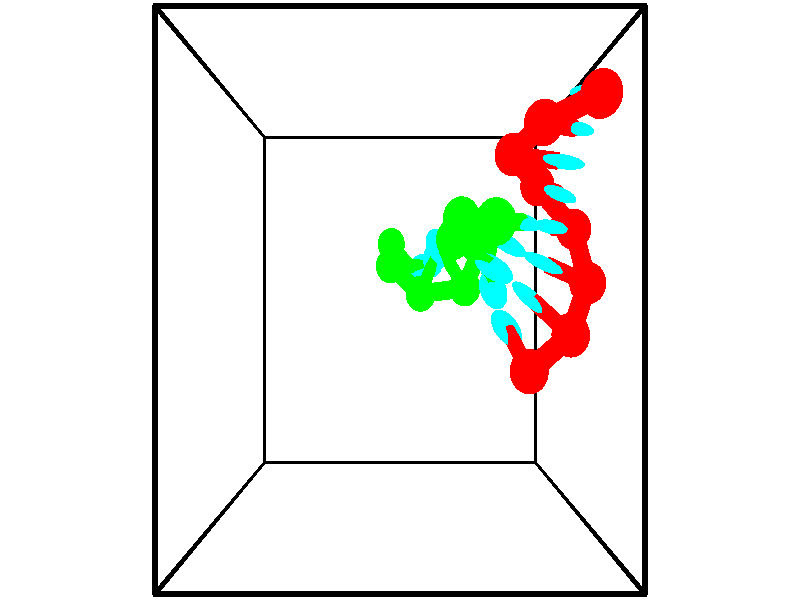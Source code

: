 // switches for output
#declare DRAW_BASES = 1; // possible values are 0, 1; only relevant for DNA ribbons
#declare DRAW_BASES_TYPE = 3; // possible values are 1, 2, 3; only relevant for DNA ribbons
#declare DRAW_FOG = 0; // set to 1 to enable fog

#include "colors.inc"

#include "transforms.inc"
background { rgb <1, 1, 1>}

#default {
   normal{
       ripples 0.25
       frequency 0.20
       turbulence 0.2
       lambda 5
   }
	finish {
		phong 0.1
		phong_size 40.
	}
}

// original window dimensions: 1024x640


// camera settings

camera {
	sky <-0, 1, 0>
	up <-0, 1, 0>
	right 1.6 * <1, 0, 0>
	location <2.5, 2.5, 11.1562>
	look_at <2.5, 2.5, 2.5>
	direction <0, 0, -8.6562>
	angle 67.0682
}


# declare cpy_camera_pos = <2.5, 2.5, 11.1562>;
# if (DRAW_FOG = 1)
fog {
	fog_type 2
	up vnormalize(cpy_camera_pos)
	color rgbt<1,1,1,0.3>
	distance 1e-5
	fog_alt 3e-3
	fog_offset 4
}
# end


// LIGHTS

# declare lum = 6;
global_settings {
	ambient_light rgb lum * <0.05, 0.05, 0.05>
	max_trace_level 15
}# declare cpy_direct_light_amount = 0.25;
light_source
{	1000 * <-1, -1, 1>,
	rgb lum * cpy_direct_light_amount
	parallel
}

light_source
{	1000 * <1, 1, -1>,
	rgb lum * cpy_direct_light_amount
	parallel
}

// strand 0

// nucleotide -1

// particle -1
sphere {
	<4.959649, 4.598906, 3.787156> 0.250000
	pigment { color rgbt <1,0,0,0> }
	no_shadow
}
cylinder {
	<4.967309, 4.718224, 3.405443>,  <4.971906, 4.789814, 3.176415>, 0.100000
	pigment { color rgbt <1,0,0,0> }
	no_shadow
}
cylinder {
	<4.967309, 4.718224, 3.405443>,  <4.959649, 4.598906, 3.787156>, 0.100000
	pigment { color rgbt <1,0,0,0> }
	no_shadow
}

// particle -1
sphere {
	<4.967309, 4.718224, 3.405443> 0.100000
	pigment { color rgbt <1,0,0,0> }
	no_shadow
}
sphere {
	0, 1
	scale<0.080000,0.200000,0.300000>
	matrix <0.058696, -0.953146, -0.296760,
		-0.998092, -0.050329, -0.035763,
		0.019152, 0.298294, -0.954282,
		4.973055, 4.807712, 3.119159>
	pigment { color rgbt <0,1,1,0> }
	no_shadow
}
cylinder {
	<4.354895, 4.407148, 3.363863>,  <4.959649, 4.598906, 3.787156>, 0.130000
	pigment { color rgbt <1,0,0,0> }
	no_shadow
}

// nucleotide -1

// particle -1
sphere {
	<4.354895, 4.407148, 3.363863> 0.250000
	pigment { color rgbt <1,0,0,0> }
	no_shadow
}
cylinder {
	<4.668767, 4.430500, 3.117006>,  <4.857091, 4.444511, 2.968892>, 0.100000
	pigment { color rgbt <1,0,0,0> }
	no_shadow
}
cylinder {
	<4.668767, 4.430500, 3.117006>,  <4.354895, 4.407148, 3.363863>, 0.100000
	pigment { color rgbt <1,0,0,0> }
	no_shadow
}

// particle -1
sphere {
	<4.668767, 4.430500, 3.117006> 0.100000
	pigment { color rgbt <1,0,0,0> }
	no_shadow
}
sphere {
	0, 1
	scale<0.080000,0.200000,0.300000>
	matrix <-0.141124, -0.952590, -0.269548,
		-0.603620, 0.298603, -0.739242,
		0.784683, 0.058380, -0.617143,
		4.904172, 4.448014, 2.931864>
	pigment { color rgbt <0,1,1,0> }
	no_shadow
}
cylinder {
	<4.096152, 4.219948, 2.593435>,  <4.354895, 4.407148, 3.363863>, 0.130000
	pigment { color rgbt <1,0,0,0> }
	no_shadow
}

// nucleotide -1

// particle -1
sphere {
	<4.096152, 4.219948, 2.593435> 0.250000
	pigment { color rgbt <1,0,0,0> }
	no_shadow
}
cylinder {
	<4.465870, 4.145855, 2.726921>,  <4.687701, 4.101399, 2.807013>, 0.100000
	pigment { color rgbt <1,0,0,0> }
	no_shadow
}
cylinder {
	<4.465870, 4.145855, 2.726921>,  <4.096152, 4.219948, 2.593435>, 0.100000
	pigment { color rgbt <1,0,0,0> }
	no_shadow
}

// particle -1
sphere {
	<4.465870, 4.145855, 2.726921> 0.100000
	pigment { color rgbt <1,0,0,0> }
	no_shadow
}
sphere {
	0, 1
	scale<0.080000,0.200000,0.300000>
	matrix <-0.167283, -0.982491, -0.082019,
		0.343066, 0.019985, -0.939099,
		0.924296, -0.185233, 0.333716,
		4.743159, 4.090285, 2.827036>
	pigment { color rgbt <0,1,1,0> }
	no_shadow
}
cylinder {
	<4.551087, 3.918719, 2.141463>,  <4.096152, 4.219948, 2.593435>, 0.130000
	pigment { color rgbt <1,0,0,0> }
	no_shadow
}

// nucleotide -1

// particle -1
sphere {
	<4.551087, 3.918719, 2.141463> 0.250000
	pigment { color rgbt <1,0,0,0> }
	no_shadow
}
cylinder {
	<4.646016, 3.806213, 2.513391>,  <4.702973, 3.738710, 2.736549>, 0.100000
	pigment { color rgbt <1,0,0,0> }
	no_shadow
}
cylinder {
	<4.646016, 3.806213, 2.513391>,  <4.551087, 3.918719, 2.141463>, 0.100000
	pigment { color rgbt <1,0,0,0> }
	no_shadow
}

// particle -1
sphere {
	<4.646016, 3.806213, 2.513391> 0.100000
	pigment { color rgbt <1,0,0,0> }
	no_shadow
}
sphere {
	0, 1
	scale<0.080000,0.200000,0.300000>
	matrix <-0.318054, -0.926908, -0.199205,
		0.917889, -0.248458, -0.309433,
		0.237321, -0.281265, 0.929822,
		4.717213, 3.721834, 2.792338>
	pigment { color rgbt <0,1,1,0> }
	no_shadow
}
cylinder {
	<5.056220, 3.367730, 2.261833>,  <4.551087, 3.918719, 2.141463>, 0.130000
	pigment { color rgbt <1,0,0,0> }
	no_shadow
}

// nucleotide -1

// particle -1
sphere {
	<5.056220, 3.367730, 2.261833> 0.250000
	pigment { color rgbt <1,0,0,0> }
	no_shadow
}
cylinder {
	<4.793842, 3.354214, 2.563454>,  <4.636415, 3.346104, 2.744426>, 0.100000
	pigment { color rgbt <1,0,0,0> }
	no_shadow
}
cylinder {
	<4.793842, 3.354214, 2.563454>,  <5.056220, 3.367730, 2.261833>, 0.100000
	pigment { color rgbt <1,0,0,0> }
	no_shadow
}

// particle -1
sphere {
	<4.793842, 3.354214, 2.563454> 0.100000
	pigment { color rgbt <1,0,0,0> }
	no_shadow
}
sphere {
	0, 1
	scale<0.080000,0.200000,0.300000>
	matrix <-0.154003, -0.971992, -0.177522,
		0.738931, -0.232571, 0.632370,
		-0.655945, -0.033790, 0.754052,
		4.597059, 3.344077, 2.789669>
	pigment { color rgbt <0,1,1,0> }
	no_shadow
}
cylinder {
	<5.140341, 2.698372, 2.661145>,  <5.056220, 3.367730, 2.261833>, 0.130000
	pigment { color rgbt <1,0,0,0> }
	no_shadow
}

// nucleotide -1

// particle -1
sphere {
	<5.140341, 2.698372, 2.661145> 0.250000
	pigment { color rgbt <1,0,0,0> }
	no_shadow
}
cylinder {
	<4.768661, 2.827877, 2.732439>,  <4.545654, 2.905580, 2.775216>, 0.100000
	pigment { color rgbt <1,0,0,0> }
	no_shadow
}
cylinder {
	<4.768661, 2.827877, 2.732439>,  <5.140341, 2.698372, 2.661145>, 0.100000
	pigment { color rgbt <1,0,0,0> }
	no_shadow
}

// particle -1
sphere {
	<4.768661, 2.827877, 2.732439> 0.100000
	pigment { color rgbt <1,0,0,0> }
	no_shadow
}
sphere {
	0, 1
	scale<0.080000,0.200000,0.300000>
	matrix <-0.356805, -0.911566, -0.204298,
		0.096330, -0.253429, 0.962546,
		-0.929199, 0.323761, 0.178236,
		4.489902, 2.925005, 2.785910>
	pigment { color rgbt <0,1,1,0> }
	no_shadow
}
cylinder {
	<4.795836, 2.105536, 3.034521>,  <5.140341, 2.698372, 2.661145>, 0.130000
	pigment { color rgbt <1,0,0,0> }
	no_shadow
}

// nucleotide -1

// particle -1
sphere {
	<4.795836, 2.105536, 3.034521> 0.250000
	pigment { color rgbt <1,0,0,0> }
	no_shadow
}
cylinder {
	<4.517195, 2.345573, 2.877228>,  <4.350011, 2.489596, 2.782852>, 0.100000
	pigment { color rgbt <1,0,0,0> }
	no_shadow
}
cylinder {
	<4.517195, 2.345573, 2.877228>,  <4.795836, 2.105536, 3.034521>, 0.100000
	pigment { color rgbt <1,0,0,0> }
	no_shadow
}

// particle -1
sphere {
	<4.517195, 2.345573, 2.877228> 0.100000
	pigment { color rgbt <1,0,0,0> }
	no_shadow
}
sphere {
	0, 1
	scale<0.080000,0.200000,0.300000>
	matrix <-0.448184, -0.791966, -0.414634,
		-0.560247, -0.112594, 0.820638,
		-0.696602, 0.600094, -0.393234,
		4.308215, 2.525602, 2.759258>
	pigment { color rgbt <0,1,1,0> }
	no_shadow
}
cylinder {
	<4.195192, 1.717915, 3.228823>,  <4.795836, 2.105536, 3.034521>, 0.130000
	pigment { color rgbt <1,0,0,0> }
	no_shadow
}

// nucleotide -1

// particle -1
sphere {
	<4.195192, 1.717915, 3.228823> 0.250000
	pigment { color rgbt <1,0,0,0> }
	no_shadow
}
cylinder {
	<4.072732, 1.981609, 2.954107>,  <3.999257, 2.139826, 2.789278>, 0.100000
	pigment { color rgbt <1,0,0,0> }
	no_shadow
}
cylinder {
	<4.072732, 1.981609, 2.954107>,  <4.195192, 1.717915, 3.228823>, 0.100000
	pigment { color rgbt <1,0,0,0> }
	no_shadow
}

// particle -1
sphere {
	<4.072732, 1.981609, 2.954107> 0.100000
	pigment { color rgbt <1,0,0,0> }
	no_shadow
}
sphere {
	0, 1
	scale<0.080000,0.200000,0.300000>
	matrix <-0.204901, -0.750153, -0.628718,
		-0.929671, -0.051758, 0.364736,
		-0.306149, 0.659236, -0.686790,
		3.980888, 2.179380, 2.748070>
	pigment { color rgbt <0,1,1,0> }
	no_shadow
}
// strand 1

// nucleotide -1

// particle -1
sphere {
	<2.339273, 3.361576, -0.029787> 0.250000
	pigment { color rgbt <0,1,0,0> }
	no_shadow
}
cylinder {
	<2.630299, 3.087181, -0.026344>,  <2.804914, 2.922544, -0.024279>, 0.100000
	pigment { color rgbt <0,1,0,0> }
	no_shadow
}
cylinder {
	<2.630299, 3.087181, -0.026344>,  <2.339273, 3.361576, -0.029787>, 0.100000
	pigment { color rgbt <0,1,0,0> }
	no_shadow
}

// particle -1
sphere {
	<2.630299, 3.087181, -0.026344> 0.100000
	pigment { color rgbt <0,1,0,0> }
	no_shadow
}
sphere {
	0, 1
	scale<0.080000,0.200000,0.300000>
	matrix <0.434640, 0.470615, 0.767861,
		-0.530793, -0.554926, 0.640559,
		0.727563, -0.685987, 0.008606,
		2.848567, 2.881385, -0.023762>
	pigment { color rgbt <0,1,1,0> }
	no_shadow
}
cylinder {
	<2.330414, 2.992255, 0.621521>,  <2.339273, 3.361576, -0.029787>, 0.130000
	pigment { color rgbt <0,1,0,0> }
	no_shadow
}

// nucleotide -1

// particle -1
sphere {
	<2.330414, 2.992255, 0.621521> 0.250000
	pigment { color rgbt <0,1,0,0> }
	no_shadow
}
cylinder {
	<2.696884, 3.001091, 0.461452>,  <2.916766, 3.006393, 0.365412>, 0.100000
	pigment { color rgbt <0,1,0,0> }
	no_shadow
}
cylinder {
	<2.696884, 3.001091, 0.461452>,  <2.330414, 2.992255, 0.621521>, 0.100000
	pigment { color rgbt <0,1,0,0> }
	no_shadow
}

// particle -1
sphere {
	<2.696884, 3.001091, 0.461452> 0.100000
	pigment { color rgbt <0,1,0,0> }
	no_shadow
}
sphere {
	0, 1
	scale<0.080000,0.200000,0.300000>
	matrix <0.360045, 0.393227, 0.846015,
		0.176046, -0.919176, 0.352311,
		0.916175, 0.022090, -0.400170,
		2.971736, 3.007718, 0.341401>
	pigment { color rgbt <0,1,1,0> }
	no_shadow
}
cylinder {
	<2.843071, 2.587498, 1.077594>,  <2.330414, 2.992255, 0.621521>, 0.130000
	pigment { color rgbt <0,1,0,0> }
	no_shadow
}

// nucleotide -1

// particle -1
sphere {
	<2.843071, 2.587498, 1.077594> 0.250000
	pigment { color rgbt <0,1,0,0> }
	no_shadow
}
cylinder {
	<2.996376, 2.899216, 0.879276>,  <3.088359, 3.086246, 0.760286>, 0.100000
	pigment { color rgbt <0,1,0,0> }
	no_shadow
}
cylinder {
	<2.996376, 2.899216, 0.879276>,  <2.843071, 2.587498, 1.077594>, 0.100000
	pigment { color rgbt <0,1,0,0> }
	no_shadow
}

// particle -1
sphere {
	<2.996376, 2.899216, 0.879276> 0.100000
	pigment { color rgbt <0,1,0,0> }
	no_shadow
}
sphere {
	0, 1
	scale<0.080000,0.200000,0.300000>
	matrix <0.160134, 0.472590, 0.866611,
		0.909653, -0.411532, 0.056334,
		0.383261, 0.779294, -0.495793,
		3.111355, 3.133004, 0.730538>
	pigment { color rgbt <0,1,1,0> }
	no_shadow
}
cylinder {
	<3.554162, 2.661907, 1.335330>,  <2.843071, 2.587498, 1.077594>, 0.130000
	pigment { color rgbt <0,1,0,0> }
	no_shadow
}

// nucleotide -1

// particle -1
sphere {
	<3.554162, 2.661907, 1.335330> 0.250000
	pigment { color rgbt <0,1,0,0> }
	no_shadow
}
cylinder {
	<3.331799, 2.980774, 1.241104>,  <3.198381, 3.172094, 1.184569>, 0.100000
	pigment { color rgbt <0,1,0,0> }
	no_shadow
}
cylinder {
	<3.331799, 2.980774, 1.241104>,  <3.554162, 2.661907, 1.335330>, 0.100000
	pigment { color rgbt <0,1,0,0> }
	no_shadow
}

// particle -1
sphere {
	<3.331799, 2.980774, 1.241104> 0.100000
	pigment { color rgbt <0,1,0,0> }
	no_shadow
}
sphere {
	0, 1
	scale<0.080000,0.200000,0.300000>
	matrix <-0.077718, 0.232302, 0.969534,
		0.827603, 0.557279, -0.067184,
		-0.555907, 0.797168, -0.235564,
		3.165026, 3.219924, 1.170435>
	pigment { color rgbt <0,1,1,0> }
	no_shadow
}
cylinder {
	<3.745561, 3.174944, 1.852628>,  <3.554162, 2.661907, 1.335330>, 0.130000
	pigment { color rgbt <0,1,0,0> }
	no_shadow
}

// nucleotide -1

// particle -1
sphere {
	<3.745561, 3.174944, 1.852628> 0.250000
	pigment { color rgbt <0,1,0,0> }
	no_shadow
}
cylinder {
	<3.817276, 2.862808, 2.092270>,  <3.860305, 2.675527, 2.236055>, 0.100000
	pigment { color rgbt <0,1,0,0> }
	no_shadow
}
cylinder {
	<3.817276, 2.862808, 2.092270>,  <3.745561, 3.174944, 1.852628>, 0.100000
	pigment { color rgbt <0,1,0,0> }
	no_shadow
}

// particle -1
sphere {
	<3.817276, 2.862808, 2.092270> 0.100000
	pigment { color rgbt <0,1,0,0> }
	no_shadow
}
sphere {
	0, 1
	scale<0.080000,0.200000,0.300000>
	matrix <0.041233, 0.614396, 0.787920,
		-0.982932, -0.116562, 0.142330,
		0.179288, -0.780340, 0.599103,
		3.871063, 2.628706, 2.272001>
	pigment { color rgbt <0,1,1,0> }
	no_shadow
}
cylinder {
	<3.275949, 3.236571, 2.354708>,  <3.745561, 3.174944, 1.852628>, 0.130000
	pigment { color rgbt <0,1,0,0> }
	no_shadow
}

// nucleotide -1

// particle -1
sphere {
	<3.275949, 3.236571, 2.354708> 0.250000
	pigment { color rgbt <0,1,0,0> }
	no_shadow
}
cylinder {
	<3.593487, 3.031502, 2.485538>,  <3.784009, 2.908460, 2.564037>, 0.100000
	pigment { color rgbt <0,1,0,0> }
	no_shadow
}
cylinder {
	<3.593487, 3.031502, 2.485538>,  <3.275949, 3.236571, 2.354708>, 0.100000
	pigment { color rgbt <0,1,0,0> }
	no_shadow
}

// particle -1
sphere {
	<3.593487, 3.031502, 2.485538> 0.100000
	pigment { color rgbt <0,1,0,0> }
	no_shadow
}
sphere {
	0, 1
	scale<0.080000,0.200000,0.300000>
	matrix <0.184251, 0.715335, 0.674053,
		-0.579538, -0.474829, 0.662324,
		0.793843, -0.512673, 0.327076,
		3.831640, 2.877700, 2.583661>
	pigment { color rgbt <0,1,1,0> }
	no_shadow
}
cylinder {
	<3.325059, 3.406693, 3.059250>,  <3.275949, 3.236571, 2.354708>, 0.130000
	pigment { color rgbt <0,1,0,0> }
	no_shadow
}

// nucleotide -1

// particle -1
sphere {
	<3.325059, 3.406693, 3.059250> 0.250000
	pigment { color rgbt <0,1,0,0> }
	no_shadow
}
cylinder {
	<3.686546, 3.258545, 2.973347>,  <3.903439, 3.169656, 2.921805>, 0.100000
	pigment { color rgbt <0,1,0,0> }
	no_shadow
}
cylinder {
	<3.686546, 3.258545, 2.973347>,  <3.325059, 3.406693, 3.059250>, 0.100000
	pigment { color rgbt <0,1,0,0> }
	no_shadow
}

// particle -1
sphere {
	<3.686546, 3.258545, 2.973347> 0.100000
	pigment { color rgbt <0,1,0,0> }
	no_shadow
}
sphere {
	0, 1
	scale<0.080000,0.200000,0.300000>
	matrix <0.428090, 0.774996, 0.464888,
		-0.005743, -0.512063, 0.858929,
		0.903718, -0.370369, -0.214758,
		3.957662, 3.147434, 2.908919>
	pigment { color rgbt <0,1,1,0> }
	no_shadow
}
cylinder {
	<3.687431, 3.308782, 3.688484>,  <3.325059, 3.406693, 3.059250>, 0.130000
	pigment { color rgbt <0,1,0,0> }
	no_shadow
}

// nucleotide -1

// particle -1
sphere {
	<3.687431, 3.308782, 3.688484> 0.250000
	pigment { color rgbt <0,1,0,0> }
	no_shadow
}
cylinder {
	<3.946777, 3.338074, 3.385365>,  <4.102386, 3.355649, 3.203493>, 0.100000
	pigment { color rgbt <0,1,0,0> }
	no_shadow
}
cylinder {
	<3.946777, 3.338074, 3.385365>,  <3.687431, 3.308782, 3.688484>, 0.100000
	pigment { color rgbt <0,1,0,0> }
	no_shadow
}

// particle -1
sphere {
	<3.946777, 3.338074, 3.385365> 0.100000
	pigment { color rgbt <0,1,0,0> }
	no_shadow
}
sphere {
	0, 1
	scale<0.080000,0.200000,0.300000>
	matrix <0.263004, 0.912540, 0.313209,
		0.714457, -0.402378, 0.572401,
		0.648367, 0.073230, -0.757798,
		4.141287, 3.360043, 3.158025>
	pigment { color rgbt <0,1,1,0> }
	no_shadow
}
// box output
cylinder {
	<0.000000, 0.000000, 0.000000>,  <5.000000, 0.000000, 0.000000>, 0.025000
	pigment { color rgbt <0,0,0,0> }
	no_shadow
}
cylinder {
	<0.000000, 0.000000, 0.000000>,  <0.000000, 5.000000, 0.000000>, 0.025000
	pigment { color rgbt <0,0,0,0> }
	no_shadow
}
cylinder {
	<0.000000, 0.000000, 0.000000>,  <0.000000, 0.000000, 5.000000>, 0.025000
	pigment { color rgbt <0,0,0,0> }
	no_shadow
}
cylinder {
	<5.000000, 5.000000, 5.000000>,  <0.000000, 5.000000, 5.000000>, 0.025000
	pigment { color rgbt <0,0,0,0> }
	no_shadow
}
cylinder {
	<5.000000, 5.000000, 5.000000>,  <5.000000, 0.000000, 5.000000>, 0.025000
	pigment { color rgbt <0,0,0,0> }
	no_shadow
}
cylinder {
	<5.000000, 5.000000, 5.000000>,  <5.000000, 5.000000, 0.000000>, 0.025000
	pigment { color rgbt <0,0,0,0> }
	no_shadow
}
cylinder {
	<0.000000, 0.000000, 5.000000>,  <0.000000, 5.000000, 5.000000>, 0.025000
	pigment { color rgbt <0,0,0,0> }
	no_shadow
}
cylinder {
	<0.000000, 0.000000, 5.000000>,  <5.000000, 0.000000, 5.000000>, 0.025000
	pigment { color rgbt <0,0,0,0> }
	no_shadow
}
cylinder {
	<5.000000, 5.000000, 0.000000>,  <0.000000, 5.000000, 0.000000>, 0.025000
	pigment { color rgbt <0,0,0,0> }
	no_shadow
}
cylinder {
	<5.000000, 5.000000, 0.000000>,  <5.000000, 0.000000, 0.000000>, 0.025000
	pigment { color rgbt <0,0,0,0> }
	no_shadow
}
cylinder {
	<5.000000, 0.000000, 5.000000>,  <5.000000, 0.000000, 0.000000>, 0.025000
	pigment { color rgbt <0,0,0,0> }
	no_shadow
}
cylinder {
	<0.000000, 5.000000, 0.000000>,  <0.000000, 5.000000, 5.000000>, 0.025000
	pigment { color rgbt <0,0,0,0> }
	no_shadow
}
// end of box output
